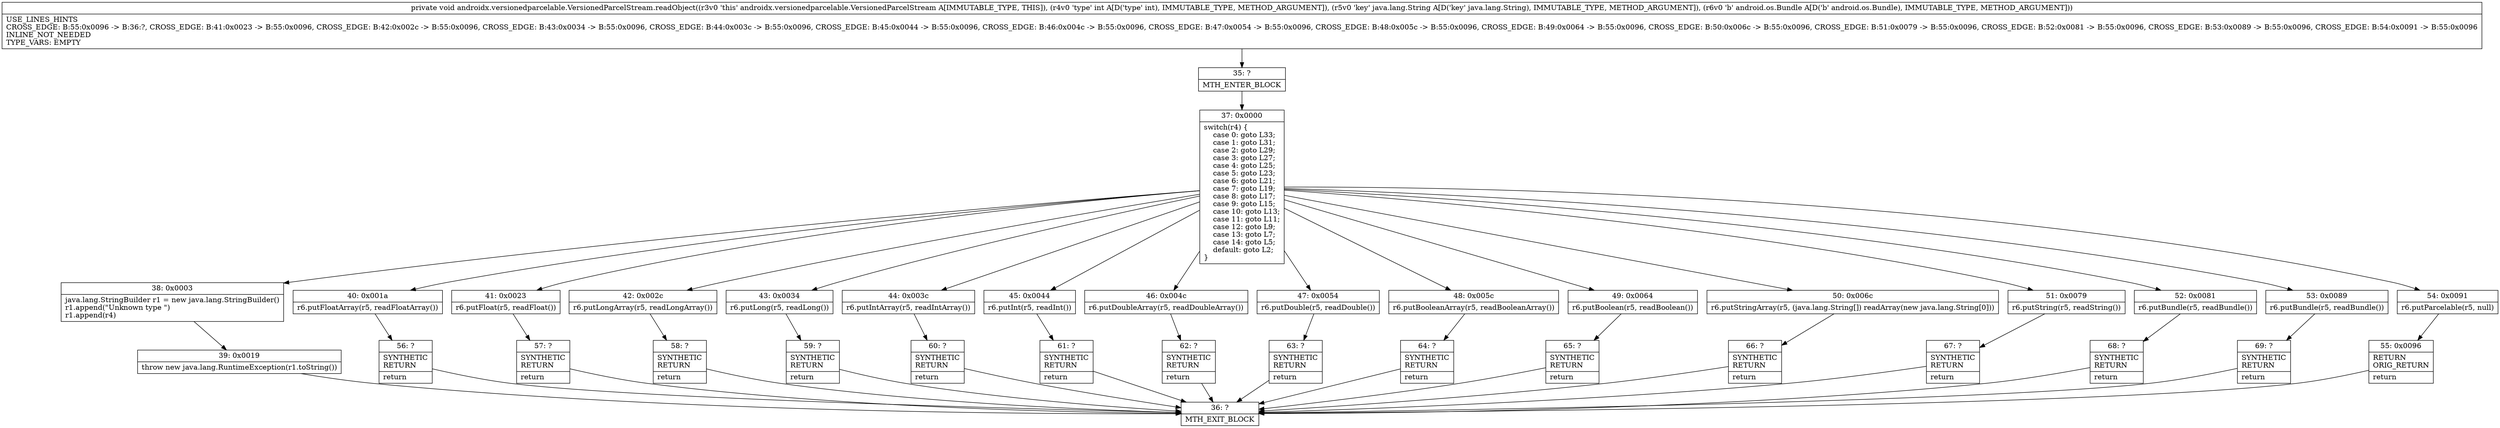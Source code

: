 digraph "CFG forandroidx.versionedparcelable.VersionedParcelStream.readObject(ILjava\/lang\/String;Landroid\/os\/Bundle;)V" {
Node_35 [shape=record,label="{35\:\ ?|MTH_ENTER_BLOCK\l}"];
Node_37 [shape=record,label="{37\:\ 0x0000|switch(r4) \{\l    case 0: goto L33;\l    case 1: goto L31;\l    case 2: goto L29;\l    case 3: goto L27;\l    case 4: goto L25;\l    case 5: goto L23;\l    case 6: goto L21;\l    case 7: goto L19;\l    case 8: goto L17;\l    case 9: goto L15;\l    case 10: goto L13;\l    case 11: goto L11;\l    case 12: goto L9;\l    case 13: goto L7;\l    case 14: goto L5;\l    default: goto L2;\l\}\l}"];
Node_38 [shape=record,label="{38\:\ 0x0003|java.lang.StringBuilder r1 = new java.lang.StringBuilder()\lr1.append(\"Unknown type \")\lr1.append(r4)\l}"];
Node_39 [shape=record,label="{39\:\ 0x0019|throw new java.lang.RuntimeException(r1.toString())\l}"];
Node_36 [shape=record,label="{36\:\ ?|MTH_EXIT_BLOCK\l}"];
Node_40 [shape=record,label="{40\:\ 0x001a|r6.putFloatArray(r5, readFloatArray())\l}"];
Node_56 [shape=record,label="{56\:\ ?|SYNTHETIC\lRETURN\l|return\l}"];
Node_41 [shape=record,label="{41\:\ 0x0023|r6.putFloat(r5, readFloat())\l}"];
Node_57 [shape=record,label="{57\:\ ?|SYNTHETIC\lRETURN\l|return\l}"];
Node_42 [shape=record,label="{42\:\ 0x002c|r6.putLongArray(r5, readLongArray())\l}"];
Node_58 [shape=record,label="{58\:\ ?|SYNTHETIC\lRETURN\l|return\l}"];
Node_43 [shape=record,label="{43\:\ 0x0034|r6.putLong(r5, readLong())\l}"];
Node_59 [shape=record,label="{59\:\ ?|SYNTHETIC\lRETURN\l|return\l}"];
Node_44 [shape=record,label="{44\:\ 0x003c|r6.putIntArray(r5, readIntArray())\l}"];
Node_60 [shape=record,label="{60\:\ ?|SYNTHETIC\lRETURN\l|return\l}"];
Node_45 [shape=record,label="{45\:\ 0x0044|r6.putInt(r5, readInt())\l}"];
Node_61 [shape=record,label="{61\:\ ?|SYNTHETIC\lRETURN\l|return\l}"];
Node_46 [shape=record,label="{46\:\ 0x004c|r6.putDoubleArray(r5, readDoubleArray())\l}"];
Node_62 [shape=record,label="{62\:\ ?|SYNTHETIC\lRETURN\l|return\l}"];
Node_47 [shape=record,label="{47\:\ 0x0054|r6.putDouble(r5, readDouble())\l}"];
Node_63 [shape=record,label="{63\:\ ?|SYNTHETIC\lRETURN\l|return\l}"];
Node_48 [shape=record,label="{48\:\ 0x005c|r6.putBooleanArray(r5, readBooleanArray())\l}"];
Node_64 [shape=record,label="{64\:\ ?|SYNTHETIC\lRETURN\l|return\l}"];
Node_49 [shape=record,label="{49\:\ 0x0064|r6.putBoolean(r5, readBoolean())\l}"];
Node_65 [shape=record,label="{65\:\ ?|SYNTHETIC\lRETURN\l|return\l}"];
Node_50 [shape=record,label="{50\:\ 0x006c|r6.putStringArray(r5, (java.lang.String[]) readArray(new java.lang.String[0]))\l}"];
Node_66 [shape=record,label="{66\:\ ?|SYNTHETIC\lRETURN\l|return\l}"];
Node_51 [shape=record,label="{51\:\ 0x0079|r6.putString(r5, readString())\l}"];
Node_67 [shape=record,label="{67\:\ ?|SYNTHETIC\lRETURN\l|return\l}"];
Node_52 [shape=record,label="{52\:\ 0x0081|r6.putBundle(r5, readBundle())\l}"];
Node_68 [shape=record,label="{68\:\ ?|SYNTHETIC\lRETURN\l|return\l}"];
Node_53 [shape=record,label="{53\:\ 0x0089|r6.putBundle(r5, readBundle())\l}"];
Node_69 [shape=record,label="{69\:\ ?|SYNTHETIC\lRETURN\l|return\l}"];
Node_54 [shape=record,label="{54\:\ 0x0091|r6.putParcelable(r5, null)\l}"];
Node_55 [shape=record,label="{55\:\ 0x0096|RETURN\lORIG_RETURN\l|return\l}"];
MethodNode[shape=record,label="{private void androidx.versionedparcelable.VersionedParcelStream.readObject((r3v0 'this' androidx.versionedparcelable.VersionedParcelStream A[IMMUTABLE_TYPE, THIS]), (r4v0 'type' int A[D('type' int), IMMUTABLE_TYPE, METHOD_ARGUMENT]), (r5v0 'key' java.lang.String A[D('key' java.lang.String), IMMUTABLE_TYPE, METHOD_ARGUMENT]), (r6v0 'b' android.os.Bundle A[D('b' android.os.Bundle), IMMUTABLE_TYPE, METHOD_ARGUMENT]))  | USE_LINES_HINTS\lCROSS_EDGE: B:55:0x0096 \-\> B:36:?, CROSS_EDGE: B:41:0x0023 \-\> B:55:0x0096, CROSS_EDGE: B:42:0x002c \-\> B:55:0x0096, CROSS_EDGE: B:43:0x0034 \-\> B:55:0x0096, CROSS_EDGE: B:44:0x003c \-\> B:55:0x0096, CROSS_EDGE: B:45:0x0044 \-\> B:55:0x0096, CROSS_EDGE: B:46:0x004c \-\> B:55:0x0096, CROSS_EDGE: B:47:0x0054 \-\> B:55:0x0096, CROSS_EDGE: B:48:0x005c \-\> B:55:0x0096, CROSS_EDGE: B:49:0x0064 \-\> B:55:0x0096, CROSS_EDGE: B:50:0x006c \-\> B:55:0x0096, CROSS_EDGE: B:51:0x0079 \-\> B:55:0x0096, CROSS_EDGE: B:52:0x0081 \-\> B:55:0x0096, CROSS_EDGE: B:53:0x0089 \-\> B:55:0x0096, CROSS_EDGE: B:54:0x0091 \-\> B:55:0x0096\lINLINE_NOT_NEEDED\lTYPE_VARS: EMPTY\l}"];
MethodNode -> Node_35;Node_35 -> Node_37;
Node_37 -> Node_38;
Node_37 -> Node_40;
Node_37 -> Node_41;
Node_37 -> Node_42;
Node_37 -> Node_43;
Node_37 -> Node_44;
Node_37 -> Node_45;
Node_37 -> Node_46;
Node_37 -> Node_47;
Node_37 -> Node_48;
Node_37 -> Node_49;
Node_37 -> Node_50;
Node_37 -> Node_51;
Node_37 -> Node_52;
Node_37 -> Node_53;
Node_37 -> Node_54;
Node_38 -> Node_39;
Node_39 -> Node_36;
Node_40 -> Node_56;
Node_56 -> Node_36;
Node_41 -> Node_57;
Node_57 -> Node_36;
Node_42 -> Node_58;
Node_58 -> Node_36;
Node_43 -> Node_59;
Node_59 -> Node_36;
Node_44 -> Node_60;
Node_60 -> Node_36;
Node_45 -> Node_61;
Node_61 -> Node_36;
Node_46 -> Node_62;
Node_62 -> Node_36;
Node_47 -> Node_63;
Node_63 -> Node_36;
Node_48 -> Node_64;
Node_64 -> Node_36;
Node_49 -> Node_65;
Node_65 -> Node_36;
Node_50 -> Node_66;
Node_66 -> Node_36;
Node_51 -> Node_67;
Node_67 -> Node_36;
Node_52 -> Node_68;
Node_68 -> Node_36;
Node_53 -> Node_69;
Node_69 -> Node_36;
Node_54 -> Node_55;
Node_55 -> Node_36;
}

